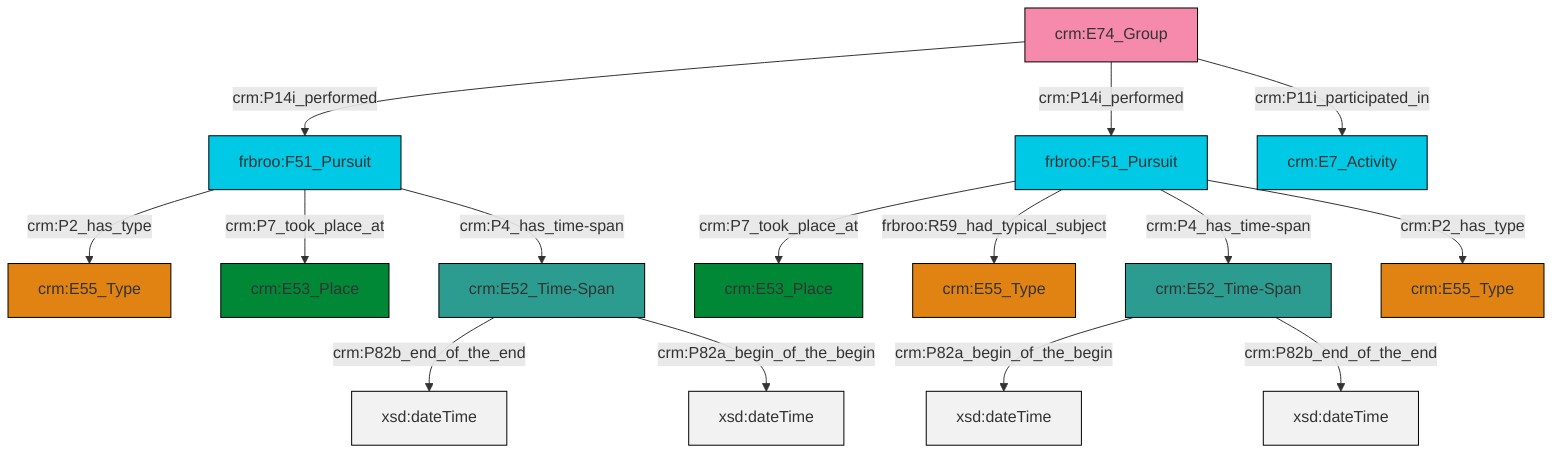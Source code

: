 graph TD
classDef Literal fill:#f2f2f2,stroke:#000000;
classDef CRM_Entity fill:#FFFFFF,stroke:#000000;
classDef Temporal_Entity fill:#00C9E6, stroke:#000000;
classDef Type fill:#E18312, stroke:#000000;
classDef Time-Span fill:#2C9C91, stroke:#000000;
classDef Appellation fill:#FFEB7F, stroke:#000000;
classDef Place fill:#008836, stroke:#000000;
classDef Persistent_Item fill:#B266B2, stroke:#000000;
classDef Conceptual_Object fill:#FFD700, stroke:#000000;
classDef Physical_Thing fill:#D2B48C, stroke:#000000;
classDef Actor fill:#f58aad, stroke:#000000;
classDef PC_Classes fill:#4ce600, stroke:#000000;
classDef Multi fill:#cccccc,stroke:#000000;

0["crm:E74_Group"]:::Actor -->|crm:P14i_performed| 1["frbroo:F51_Pursuit"]:::Temporal_Entity
2["frbroo:F51_Pursuit"]:::Temporal_Entity -->|crm:P7_took_place_at| 3["crm:E53_Place"]:::Place
8["crm:E52_Time-Span"]:::Time-Span -->|crm:P82b_end_of_the_end| 9[xsd:dateTime]:::Literal
2["frbroo:F51_Pursuit"]:::Temporal_Entity -->|frbroo:R59_had_typical_subject| 4["crm:E55_Type"]:::Type
2["frbroo:F51_Pursuit"]:::Temporal_Entity -->|crm:P4_has_time-span| 10["crm:E52_Time-Span"]:::Time-Span
10["crm:E52_Time-Span"]:::Time-Span -->|crm:P82a_begin_of_the_begin| 12[xsd:dateTime]:::Literal
1["frbroo:F51_Pursuit"]:::Temporal_Entity -->|crm:P2_has_type| 6["crm:E55_Type"]:::Type
1["frbroo:F51_Pursuit"]:::Temporal_Entity -->|crm:P7_took_place_at| 18["crm:E53_Place"]:::Place
0["crm:E74_Group"]:::Actor -->|crm:P14i_performed| 2["frbroo:F51_Pursuit"]:::Temporal_Entity
0["crm:E74_Group"]:::Actor -->|crm:P11i_participated_in| 20["crm:E7_Activity"]:::Temporal_Entity
2["frbroo:F51_Pursuit"]:::Temporal_Entity -->|crm:P2_has_type| 13["crm:E55_Type"]:::Type
10["crm:E52_Time-Span"]:::Time-Span -->|crm:P82b_end_of_the_end| 24[xsd:dateTime]:::Literal
1["frbroo:F51_Pursuit"]:::Temporal_Entity -->|crm:P4_has_time-span| 8["crm:E52_Time-Span"]:::Time-Span
8["crm:E52_Time-Span"]:::Time-Span -->|crm:P82a_begin_of_the_begin| 27[xsd:dateTime]:::Literal